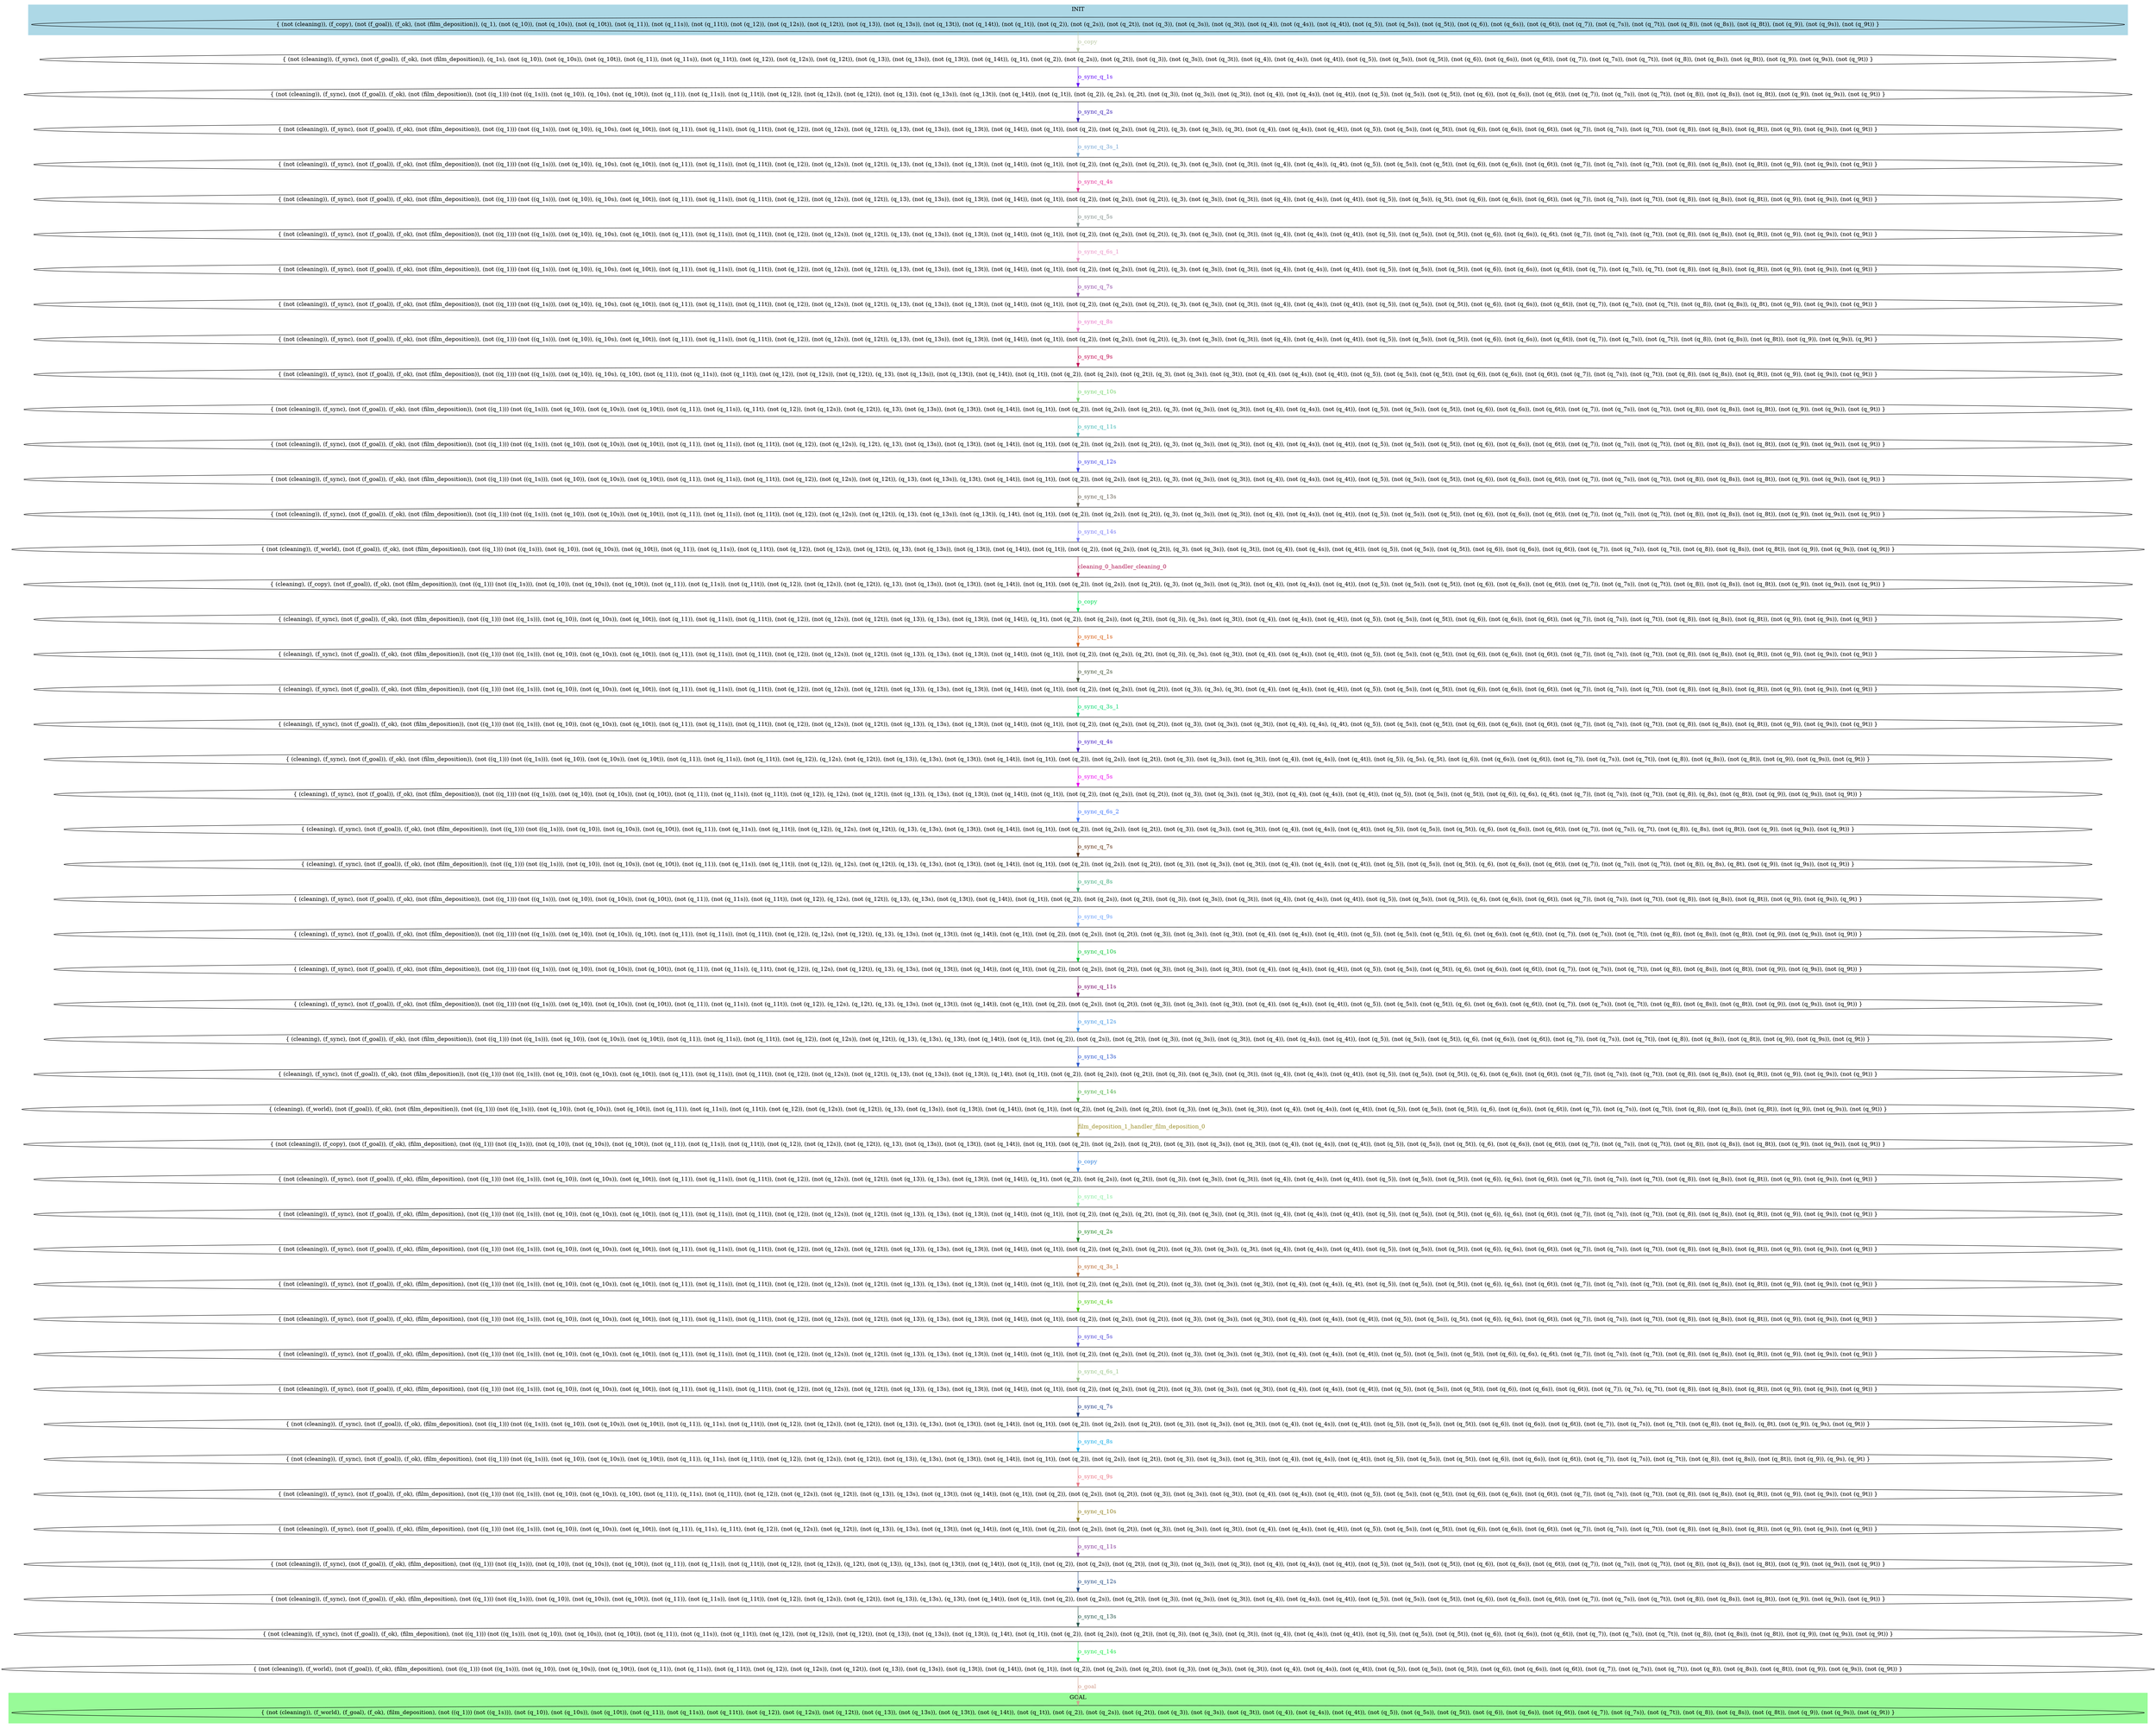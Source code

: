 digraph G {
0 [label="{ (not (cleaning)), (f_copy), (not (f_goal)), (f_ok), (not (film_deposition)), (q_1), (not (q_10)), (not (q_10s)), (not (q_10t)), (not (q_11)), (not (q_11s)), (not (q_11t)), (not (q_12)), (not (q_12s)), (not (q_12t)), (not (q_13)), (not (q_13s)), (not (q_13t)), (not (q_14t)), (not (q_1t)), (not (q_2)), (not (q_2s)), (not (q_2t)), (not (q_3)), (not (q_3s)), (not (q_3t)), (not (q_4)), (not (q_4s)), (not (q_4t)), (not (q_5)), (not (q_5s)), (not (q_5t)), (not (q_6)), (not (q_6s)), (not (q_6t)), (not (q_7)), (not (q_7s)), (not (q_7t)), (not (q_8)), (not (q_8s)), (not (q_8t)), (not (q_9)), (not (q_9s)), (not (q_9t)) }"];
1 [label="{ (not (cleaning)), (f_sync), (not (f_goal)), (f_ok), (not (film_deposition)), (q_1s), (not (q_10)), (not (q_10s)), (not (q_10t)), (not (q_11)), (not (q_11s)), (not (q_11t)), (not (q_12)), (not (q_12s)), (not (q_12t)), (not (q_13)), (not (q_13s)), (not (q_13t)), (not (q_14t)), (q_1t), (not (q_2)), (not (q_2s)), (not (q_2t)), (not (q_3)), (not (q_3s)), (not (q_3t)), (not (q_4)), (not (q_4s)), (not (q_4t)), (not (q_5)), (not (q_5s)), (not (q_5t)), (not (q_6)), (not (q_6s)), (not (q_6t)), (not (q_7)), (not (q_7s)), (not (q_7t)), (not (q_8)), (not (q_8s)), (not (q_8t)), (not (q_9)), (not (q_9s)), (not (q_9t)) }"];
2 [label="{ (not (cleaning)), (f_sync), (not (f_goal)), (f_ok), (not (film_deposition)), (not ((q_1))) (not ((q_1s))), (not (q_10)), (q_10s), (not (q_10t)), (not (q_11)), (not (q_11s)), (not (q_11t)), (not (q_12)), (not (q_12s)), (not (q_12t)), (not (q_13)), (not (q_13s)), (not (q_13t)), (not (q_14t)), (not (q_1t)), (not (q_2)), (q_2s), (q_2t), (not (q_3)), (not (q_3s)), (not (q_3t)), (not (q_4)), (not (q_4s)), (not (q_4t)), (not (q_5)), (not (q_5s)), (not (q_5t)), (not (q_6)), (not (q_6s)), (not (q_6t)), (not (q_7)), (not (q_7s)), (not (q_7t)), (not (q_8)), (not (q_8s)), (not (q_8t)), (not (q_9)), (not (q_9s)), (not (q_9t)) }"];
3 [label="{ (not (cleaning)), (f_sync), (not (f_goal)), (f_ok), (not (film_deposition)), (not ((q_1))) (not ((q_1s))), (not (q_10)), (q_10s), (not (q_10t)), (not (q_11)), (not (q_11s)), (not (q_11t)), (not (q_12)), (not (q_12s)), (not (q_12t)), (q_13), (not (q_13s)), (not (q_13t)), (not (q_14t)), (not (q_1t)), (not (q_2)), (not (q_2s)), (not (q_2t)), (q_3), (not (q_3s)), (q_3t), (not (q_4)), (not (q_4s)), (not (q_4t)), (not (q_5)), (not (q_5s)), (not (q_5t)), (not (q_6)), (not (q_6s)), (not (q_6t)), (not (q_7)), (not (q_7s)), (not (q_7t)), (not (q_8)), (not (q_8s)), (not (q_8t)), (not (q_9)), (not (q_9s)), (not (q_9t)) }"];
4 [label="{ (not (cleaning)), (f_sync), (not (f_goal)), (f_ok), (not (film_deposition)), (not ((q_1))) (not ((q_1s))), (not (q_10)), (q_10s), (not (q_10t)), (not (q_11)), (not (q_11s)), (not (q_11t)), (not (q_12)), (not (q_12s)), (not (q_12t)), (q_13), (not (q_13s)), (not (q_13t)), (not (q_14t)), (not (q_1t)), (not (q_2)), (not (q_2s)), (not (q_2t)), (q_3), (not (q_3s)), (not (q_3t)), (not (q_4)), (not (q_4s)), (q_4t), (not (q_5)), (not (q_5s)), (not (q_5t)), (not (q_6)), (not (q_6s)), (not (q_6t)), (not (q_7)), (not (q_7s)), (not (q_7t)), (not (q_8)), (not (q_8s)), (not (q_8t)), (not (q_9)), (not (q_9s)), (not (q_9t)) }"];
5 [label="{ (not (cleaning)), (f_sync), (not (f_goal)), (f_ok), (not (film_deposition)), (not ((q_1))) (not ((q_1s))), (not (q_10)), (q_10s), (not (q_10t)), (not (q_11)), (not (q_11s)), (not (q_11t)), (not (q_12)), (not (q_12s)), (not (q_12t)), (q_13), (not (q_13s)), (not (q_13t)), (not (q_14t)), (not (q_1t)), (not (q_2)), (not (q_2s)), (not (q_2t)), (q_3), (not (q_3s)), (not (q_3t)), (not (q_4)), (not (q_4s)), (not (q_4t)), (not (q_5)), (not (q_5s)), (q_5t), (not (q_6)), (not (q_6s)), (not (q_6t)), (not (q_7)), (not (q_7s)), (not (q_7t)), (not (q_8)), (not (q_8s)), (not (q_8t)), (not (q_9)), (not (q_9s)), (not (q_9t)) }"];
6 [label="{ (not (cleaning)), (f_sync), (not (f_goal)), (f_ok), (not (film_deposition)), (not ((q_1))) (not ((q_1s))), (not (q_10)), (q_10s), (not (q_10t)), (not (q_11)), (not (q_11s)), (not (q_11t)), (not (q_12)), (not (q_12s)), (not (q_12t)), (q_13), (not (q_13s)), (not (q_13t)), (not (q_14t)), (not (q_1t)), (not (q_2)), (not (q_2s)), (not (q_2t)), (q_3), (not (q_3s)), (not (q_3t)), (not (q_4)), (not (q_4s)), (not (q_4t)), (not (q_5)), (not (q_5s)), (not (q_5t)), (not (q_6)), (not (q_6s)), (q_6t), (not (q_7)), (not (q_7s)), (not (q_7t)), (not (q_8)), (not (q_8s)), (not (q_8t)), (not (q_9)), (not (q_9s)), (not (q_9t)) }"];
7 [label="{ (not (cleaning)), (f_sync), (not (f_goal)), (f_ok), (not (film_deposition)), (not ((q_1))) (not ((q_1s))), (not (q_10)), (q_10s), (not (q_10t)), (not (q_11)), (not (q_11s)), (not (q_11t)), (not (q_12)), (not (q_12s)), (not (q_12t)), (q_13), (not (q_13s)), (not (q_13t)), (not (q_14t)), (not (q_1t)), (not (q_2)), (not (q_2s)), (not (q_2t)), (q_3), (not (q_3s)), (not (q_3t)), (not (q_4)), (not (q_4s)), (not (q_4t)), (not (q_5)), (not (q_5s)), (not (q_5t)), (not (q_6)), (not (q_6s)), (not (q_6t)), (not (q_7)), (not (q_7s)), (q_7t), (not (q_8)), (not (q_8s)), (not (q_8t)), (not (q_9)), (not (q_9s)), (not (q_9t)) }"];
8 [label="{ (not (cleaning)), (f_sync), (not (f_goal)), (f_ok), (not (film_deposition)), (not ((q_1))) (not ((q_1s))), (not (q_10)), (q_10s), (not (q_10t)), (not (q_11)), (not (q_11s)), (not (q_11t)), (not (q_12)), (not (q_12s)), (not (q_12t)), (q_13), (not (q_13s)), (not (q_13t)), (not (q_14t)), (not (q_1t)), (not (q_2)), (not (q_2s)), (not (q_2t)), (q_3), (not (q_3s)), (not (q_3t)), (not (q_4)), (not (q_4s)), (not (q_4t)), (not (q_5)), (not (q_5s)), (not (q_5t)), (not (q_6)), (not (q_6s)), (not (q_6t)), (not (q_7)), (not (q_7s)), (not (q_7t)), (not (q_8)), (not (q_8s)), (q_8t), (not (q_9)), (not (q_9s)), (not (q_9t)) }"];
9 [label="{ (not (cleaning)), (f_sync), (not (f_goal)), (f_ok), (not (film_deposition)), (not ((q_1))) (not ((q_1s))), (not (q_10)), (q_10s), (not (q_10t)), (not (q_11)), (not (q_11s)), (not (q_11t)), (not (q_12)), (not (q_12s)), (not (q_12t)), (q_13), (not (q_13s)), (not (q_13t)), (not (q_14t)), (not (q_1t)), (not (q_2)), (not (q_2s)), (not (q_2t)), (q_3), (not (q_3s)), (not (q_3t)), (not (q_4)), (not (q_4s)), (not (q_4t)), (not (q_5)), (not (q_5s)), (not (q_5t)), (not (q_6)), (not (q_6s)), (not (q_6t)), (not (q_7)), (not (q_7s)), (not (q_7t)), (not (q_8)), (not (q_8s)), (not (q_8t)), (not (q_9)), (not (q_9s)), (q_9t) }"];
10 [label="{ (not (cleaning)), (f_sync), (not (f_goal)), (f_ok), (not (film_deposition)), (not ((q_1))) (not ((q_1s))), (not (q_10)), (q_10s), (q_10t), (not (q_11)), (not (q_11s)), (not (q_11t)), (not (q_12)), (not (q_12s)), (not (q_12t)), (q_13), (not (q_13s)), (not (q_13t)), (not (q_14t)), (not (q_1t)), (not (q_2)), (not (q_2s)), (not (q_2t)), (q_3), (not (q_3s)), (not (q_3t)), (not (q_4)), (not (q_4s)), (not (q_4t)), (not (q_5)), (not (q_5s)), (not (q_5t)), (not (q_6)), (not (q_6s)), (not (q_6t)), (not (q_7)), (not (q_7s)), (not (q_7t)), (not (q_8)), (not (q_8s)), (not (q_8t)), (not (q_9)), (not (q_9s)), (not (q_9t)) }"];
11 [label="{ (not (cleaning)), (f_sync), (not (f_goal)), (f_ok), (not (film_deposition)), (not ((q_1))) (not ((q_1s))), (not (q_10)), (not (q_10s)), (not (q_10t)), (not (q_11)), (not (q_11s)), (q_11t), (not (q_12)), (not (q_12s)), (not (q_12t)), (q_13), (not (q_13s)), (not (q_13t)), (not (q_14t)), (not (q_1t)), (not (q_2)), (not (q_2s)), (not (q_2t)), (q_3), (not (q_3s)), (not (q_3t)), (not (q_4)), (not (q_4s)), (not (q_4t)), (not (q_5)), (not (q_5s)), (not (q_5t)), (not (q_6)), (not (q_6s)), (not (q_6t)), (not (q_7)), (not (q_7s)), (not (q_7t)), (not (q_8)), (not (q_8s)), (not (q_8t)), (not (q_9)), (not (q_9s)), (not (q_9t)) }"];
12 [label="{ (not (cleaning)), (f_sync), (not (f_goal)), (f_ok), (not (film_deposition)), (not ((q_1))) (not ((q_1s))), (not (q_10)), (not (q_10s)), (not (q_10t)), (not (q_11)), (not (q_11s)), (not (q_11t)), (not (q_12)), (not (q_12s)), (q_12t), (q_13), (not (q_13s)), (not (q_13t)), (not (q_14t)), (not (q_1t)), (not (q_2)), (not (q_2s)), (not (q_2t)), (q_3), (not (q_3s)), (not (q_3t)), (not (q_4)), (not (q_4s)), (not (q_4t)), (not (q_5)), (not (q_5s)), (not (q_5t)), (not (q_6)), (not (q_6s)), (not (q_6t)), (not (q_7)), (not (q_7s)), (not (q_7t)), (not (q_8)), (not (q_8s)), (not (q_8t)), (not (q_9)), (not (q_9s)), (not (q_9t)) }"];
13 [label="{ (not (cleaning)), (f_sync), (not (f_goal)), (f_ok), (not (film_deposition)), (not ((q_1))) (not ((q_1s))), (not (q_10)), (not (q_10s)), (not (q_10t)), (not (q_11)), (not (q_11s)), (not (q_11t)), (not (q_12)), (not (q_12s)), (not (q_12t)), (q_13), (not (q_13s)), (q_13t), (not (q_14t)), (not (q_1t)), (not (q_2)), (not (q_2s)), (not (q_2t)), (q_3), (not (q_3s)), (not (q_3t)), (not (q_4)), (not (q_4s)), (not (q_4t)), (not (q_5)), (not (q_5s)), (not (q_5t)), (not (q_6)), (not (q_6s)), (not (q_6t)), (not (q_7)), (not (q_7s)), (not (q_7t)), (not (q_8)), (not (q_8s)), (not (q_8t)), (not (q_9)), (not (q_9s)), (not (q_9t)) }"];
14 [label="{ (not (cleaning)), (f_sync), (not (f_goal)), (f_ok), (not (film_deposition)), (not ((q_1))) (not ((q_1s))), (not (q_10)), (not (q_10s)), (not (q_10t)), (not (q_11)), (not (q_11s)), (not (q_11t)), (not (q_12)), (not (q_12s)), (not (q_12t)), (q_13), (not (q_13s)), (not (q_13t)), (q_14t), (not (q_1t)), (not (q_2)), (not (q_2s)), (not (q_2t)), (q_3), (not (q_3s)), (not (q_3t)), (not (q_4)), (not (q_4s)), (not (q_4t)), (not (q_5)), (not (q_5s)), (not (q_5t)), (not (q_6)), (not (q_6s)), (not (q_6t)), (not (q_7)), (not (q_7s)), (not (q_7t)), (not (q_8)), (not (q_8s)), (not (q_8t)), (not (q_9)), (not (q_9s)), (not (q_9t)) }"];
15 [label="{ (not (cleaning)), (f_world), (not (f_goal)), (f_ok), (not (film_deposition)), (not ((q_1))) (not ((q_1s))), (not (q_10)), (not (q_10s)), (not (q_10t)), (not (q_11)), (not (q_11s)), (not (q_11t)), (not (q_12)), (not (q_12s)), (not (q_12t)), (q_13), (not (q_13s)), (not (q_13t)), (not (q_14t)), (not (q_1t)), (not (q_2)), (not (q_2s)), (not (q_2t)), (q_3), (not (q_3s)), (not (q_3t)), (not (q_4)), (not (q_4s)), (not (q_4t)), (not (q_5)), (not (q_5s)), (not (q_5t)), (not (q_6)), (not (q_6s)), (not (q_6t)), (not (q_7)), (not (q_7s)), (not (q_7t)), (not (q_8)), (not (q_8s)), (not (q_8t)), (not (q_9)), (not (q_9s)), (not (q_9t)) }"];
16 [label="{ (cleaning), (f_copy), (not (f_goal)), (f_ok), (not (film_deposition)), (not ((q_1))) (not ((q_1s))), (not (q_10)), (not (q_10s)), (not (q_10t)), (not (q_11)), (not (q_11s)), (not (q_11t)), (not (q_12)), (not (q_12s)), (not (q_12t)), (q_13), (not (q_13s)), (not (q_13t)), (not (q_14t)), (not (q_1t)), (not (q_2)), (not (q_2s)), (not (q_2t)), (q_3), (not (q_3s)), (not (q_3t)), (not (q_4)), (not (q_4s)), (not (q_4t)), (not (q_5)), (not (q_5s)), (not (q_5t)), (not (q_6)), (not (q_6s)), (not (q_6t)), (not (q_7)), (not (q_7s)), (not (q_7t)), (not (q_8)), (not (q_8s)), (not (q_8t)), (not (q_9)), (not (q_9s)), (not (q_9t)) }"];
17 [label="{ (cleaning), (f_sync), (not (f_goal)), (f_ok), (not (film_deposition)), (not ((q_1))) (not ((q_1s))), (not (q_10)), (not (q_10s)), (not (q_10t)), (not (q_11)), (not (q_11s)), (not (q_11t)), (not (q_12)), (not (q_12s)), (not (q_12t)), (not (q_13)), (q_13s), (not (q_13t)), (not (q_14t)), (q_1t), (not (q_2)), (not (q_2s)), (not (q_2t)), (not (q_3)), (q_3s), (not (q_3t)), (not (q_4)), (not (q_4s)), (not (q_4t)), (not (q_5)), (not (q_5s)), (not (q_5t)), (not (q_6)), (not (q_6s)), (not (q_6t)), (not (q_7)), (not (q_7s)), (not (q_7t)), (not (q_8)), (not (q_8s)), (not (q_8t)), (not (q_9)), (not (q_9s)), (not (q_9t)) }"];
18 [label="{ (cleaning), (f_sync), (not (f_goal)), (f_ok), (not (film_deposition)), (not ((q_1))) (not ((q_1s))), (not (q_10)), (not (q_10s)), (not (q_10t)), (not (q_11)), (not (q_11s)), (not (q_11t)), (not (q_12)), (not (q_12s)), (not (q_12t)), (not (q_13)), (q_13s), (not (q_13t)), (not (q_14t)), (not (q_1t)), (not (q_2)), (not (q_2s)), (q_2t), (not (q_3)), (q_3s), (not (q_3t)), (not (q_4)), (not (q_4s)), (not (q_4t)), (not (q_5)), (not (q_5s)), (not (q_5t)), (not (q_6)), (not (q_6s)), (not (q_6t)), (not (q_7)), (not (q_7s)), (not (q_7t)), (not (q_8)), (not (q_8s)), (not (q_8t)), (not (q_9)), (not (q_9s)), (not (q_9t)) }"];
19 [label="{ (cleaning), (f_sync), (not (f_goal)), (f_ok), (not (film_deposition)), (not ((q_1))) (not ((q_1s))), (not (q_10)), (not (q_10s)), (not (q_10t)), (not (q_11)), (not (q_11s)), (not (q_11t)), (not (q_12)), (not (q_12s)), (not (q_12t)), (not (q_13)), (q_13s), (not (q_13t)), (not (q_14t)), (not (q_1t)), (not (q_2)), (not (q_2s)), (not (q_2t)), (not (q_3)), (q_3s), (q_3t), (not (q_4)), (not (q_4s)), (not (q_4t)), (not (q_5)), (not (q_5s)), (not (q_5t)), (not (q_6)), (not (q_6s)), (not (q_6t)), (not (q_7)), (not (q_7s)), (not (q_7t)), (not (q_8)), (not (q_8s)), (not (q_8t)), (not (q_9)), (not (q_9s)), (not (q_9t)) }"];
20 [label="{ (cleaning), (f_sync), (not (f_goal)), (f_ok), (not (film_deposition)), (not ((q_1))) (not ((q_1s))), (not (q_10)), (not (q_10s)), (not (q_10t)), (not (q_11)), (not (q_11s)), (not (q_11t)), (not (q_12)), (not (q_12s)), (not (q_12t)), (not (q_13)), (q_13s), (not (q_13t)), (not (q_14t)), (not (q_1t)), (not (q_2)), (not (q_2s)), (not (q_2t)), (not (q_3)), (not (q_3s)), (not (q_3t)), (not (q_4)), (q_4s), (q_4t), (not (q_5)), (not (q_5s)), (not (q_5t)), (not (q_6)), (not (q_6s)), (not (q_6t)), (not (q_7)), (not (q_7s)), (not (q_7t)), (not (q_8)), (not (q_8s)), (not (q_8t)), (not (q_9)), (not (q_9s)), (not (q_9t)) }"];
21 [label="{ (cleaning), (f_sync), (not (f_goal)), (f_ok), (not (film_deposition)), (not ((q_1))) (not ((q_1s))), (not (q_10)), (not (q_10s)), (not (q_10t)), (not (q_11)), (not (q_11s)), (not (q_11t)), (not (q_12)), (q_12s), (not (q_12t)), (not (q_13)), (q_13s), (not (q_13t)), (not (q_14t)), (not (q_1t)), (not (q_2)), (not (q_2s)), (not (q_2t)), (not (q_3)), (not (q_3s)), (not (q_3t)), (not (q_4)), (not (q_4s)), (not (q_4t)), (not (q_5)), (q_5s), (q_5t), (not (q_6)), (not (q_6s)), (not (q_6t)), (not (q_7)), (not (q_7s)), (not (q_7t)), (not (q_8)), (not (q_8s)), (not (q_8t)), (not (q_9)), (not (q_9s)), (not (q_9t)) }"];
22 [label="{ (cleaning), (f_sync), (not (f_goal)), (f_ok), (not (film_deposition)), (not ((q_1))) (not ((q_1s))), (not (q_10)), (not (q_10s)), (not (q_10t)), (not (q_11)), (not (q_11s)), (not (q_11t)), (not (q_12)), (q_12s), (not (q_12t)), (not (q_13)), (q_13s), (not (q_13t)), (not (q_14t)), (not (q_1t)), (not (q_2)), (not (q_2s)), (not (q_2t)), (not (q_3)), (not (q_3s)), (not (q_3t)), (not (q_4)), (not (q_4s)), (not (q_4t)), (not (q_5)), (not (q_5s)), (not (q_5t)), (not (q_6)), (q_6s), (q_6t), (not (q_7)), (not (q_7s)), (not (q_7t)), (not (q_8)), (q_8s), (not (q_8t)), (not (q_9)), (not (q_9s)), (not (q_9t)) }"];
23 [label="{ (cleaning), (f_sync), (not (f_goal)), (f_ok), (not (film_deposition)), (not ((q_1))) (not ((q_1s))), (not (q_10)), (not (q_10s)), (not (q_10t)), (not (q_11)), (not (q_11s)), (not (q_11t)), (not (q_12)), (q_12s), (not (q_12t)), (q_13), (q_13s), (not (q_13t)), (not (q_14t)), (not (q_1t)), (not (q_2)), (not (q_2s)), (not (q_2t)), (not (q_3)), (not (q_3s)), (not (q_3t)), (not (q_4)), (not (q_4s)), (not (q_4t)), (not (q_5)), (not (q_5s)), (not (q_5t)), (q_6), (not (q_6s)), (not (q_6t)), (not (q_7)), (not (q_7s)), (q_7t), (not (q_8)), (q_8s), (not (q_8t)), (not (q_9)), (not (q_9s)), (not (q_9t)) }"];
24 [label="{ (cleaning), (f_sync), (not (f_goal)), (f_ok), (not (film_deposition)), (not ((q_1))) (not ((q_1s))), (not (q_10)), (not (q_10s)), (not (q_10t)), (not (q_11)), (not (q_11s)), (not (q_11t)), (not (q_12)), (q_12s), (not (q_12t)), (q_13), (q_13s), (not (q_13t)), (not (q_14t)), (not (q_1t)), (not (q_2)), (not (q_2s)), (not (q_2t)), (not (q_3)), (not (q_3s)), (not (q_3t)), (not (q_4)), (not (q_4s)), (not (q_4t)), (not (q_5)), (not (q_5s)), (not (q_5t)), (q_6), (not (q_6s)), (not (q_6t)), (not (q_7)), (not (q_7s)), (not (q_7t)), (not (q_8)), (q_8s), (q_8t), (not (q_9)), (not (q_9s)), (not (q_9t)) }"];
25 [label="{ (cleaning), (f_sync), (not (f_goal)), (f_ok), (not (film_deposition)), (not ((q_1))) (not ((q_1s))), (not (q_10)), (not (q_10s)), (not (q_10t)), (not (q_11)), (not (q_11s)), (not (q_11t)), (not (q_12)), (q_12s), (not (q_12t)), (q_13), (q_13s), (not (q_13t)), (not (q_14t)), (not (q_1t)), (not (q_2)), (not (q_2s)), (not (q_2t)), (not (q_3)), (not (q_3s)), (not (q_3t)), (not (q_4)), (not (q_4s)), (not (q_4t)), (not (q_5)), (not (q_5s)), (not (q_5t)), (q_6), (not (q_6s)), (not (q_6t)), (not (q_7)), (not (q_7s)), (not (q_7t)), (not (q_8)), (not (q_8s)), (not (q_8t)), (not (q_9)), (not (q_9s)), (q_9t) }"];
26 [label="{ (cleaning), (f_sync), (not (f_goal)), (f_ok), (not (film_deposition)), (not ((q_1))) (not ((q_1s))), (not (q_10)), (not (q_10s)), (q_10t), (not (q_11)), (not (q_11s)), (not (q_11t)), (not (q_12)), (q_12s), (not (q_12t)), (q_13), (q_13s), (not (q_13t)), (not (q_14t)), (not (q_1t)), (not (q_2)), (not (q_2s)), (not (q_2t)), (not (q_3)), (not (q_3s)), (not (q_3t)), (not (q_4)), (not (q_4s)), (not (q_4t)), (not (q_5)), (not (q_5s)), (not (q_5t)), (q_6), (not (q_6s)), (not (q_6t)), (not (q_7)), (not (q_7s)), (not (q_7t)), (not (q_8)), (not (q_8s)), (not (q_8t)), (not (q_9)), (not (q_9s)), (not (q_9t)) }"];
27 [label="{ (cleaning), (f_sync), (not (f_goal)), (f_ok), (not (film_deposition)), (not ((q_1))) (not ((q_1s))), (not (q_10)), (not (q_10s)), (not (q_10t)), (not (q_11)), (not (q_11s)), (q_11t), (not (q_12)), (q_12s), (not (q_12t)), (q_13), (q_13s), (not (q_13t)), (not (q_14t)), (not (q_1t)), (not (q_2)), (not (q_2s)), (not (q_2t)), (not (q_3)), (not (q_3s)), (not (q_3t)), (not (q_4)), (not (q_4s)), (not (q_4t)), (not (q_5)), (not (q_5s)), (not (q_5t)), (q_6), (not (q_6s)), (not (q_6t)), (not (q_7)), (not (q_7s)), (not (q_7t)), (not (q_8)), (not (q_8s)), (not (q_8t)), (not (q_9)), (not (q_9s)), (not (q_9t)) }"];
28 [label="{ (cleaning), (f_sync), (not (f_goal)), (f_ok), (not (film_deposition)), (not ((q_1))) (not ((q_1s))), (not (q_10)), (not (q_10s)), (not (q_10t)), (not (q_11)), (not (q_11s)), (not (q_11t)), (not (q_12)), (q_12s), (q_12t), (q_13), (q_13s), (not (q_13t)), (not (q_14t)), (not (q_1t)), (not (q_2)), (not (q_2s)), (not (q_2t)), (not (q_3)), (not (q_3s)), (not (q_3t)), (not (q_4)), (not (q_4s)), (not (q_4t)), (not (q_5)), (not (q_5s)), (not (q_5t)), (q_6), (not (q_6s)), (not (q_6t)), (not (q_7)), (not (q_7s)), (not (q_7t)), (not (q_8)), (not (q_8s)), (not (q_8t)), (not (q_9)), (not (q_9s)), (not (q_9t)) }"];
29 [label="{ (cleaning), (f_sync), (not (f_goal)), (f_ok), (not (film_deposition)), (not ((q_1))) (not ((q_1s))), (not (q_10)), (not (q_10s)), (not (q_10t)), (not (q_11)), (not (q_11s)), (not (q_11t)), (not (q_12)), (not (q_12s)), (not (q_12t)), (q_13), (q_13s), (q_13t), (not (q_14t)), (not (q_1t)), (not (q_2)), (not (q_2s)), (not (q_2t)), (not (q_3)), (not (q_3s)), (not (q_3t)), (not (q_4)), (not (q_4s)), (not (q_4t)), (not (q_5)), (not (q_5s)), (not (q_5t)), (q_6), (not (q_6s)), (not (q_6t)), (not (q_7)), (not (q_7s)), (not (q_7t)), (not (q_8)), (not (q_8s)), (not (q_8t)), (not (q_9)), (not (q_9s)), (not (q_9t)) }"];
30 [label="{ (cleaning), (f_sync), (not (f_goal)), (f_ok), (not (film_deposition)), (not ((q_1))) (not ((q_1s))), (not (q_10)), (not (q_10s)), (not (q_10t)), (not (q_11)), (not (q_11s)), (not (q_11t)), (not (q_12)), (not (q_12s)), (not (q_12t)), (q_13), (not (q_13s)), (not (q_13t)), (q_14t), (not (q_1t)), (not (q_2)), (not (q_2s)), (not (q_2t)), (not (q_3)), (not (q_3s)), (not (q_3t)), (not (q_4)), (not (q_4s)), (not (q_4t)), (not (q_5)), (not (q_5s)), (not (q_5t)), (q_6), (not (q_6s)), (not (q_6t)), (not (q_7)), (not (q_7s)), (not (q_7t)), (not (q_8)), (not (q_8s)), (not (q_8t)), (not (q_9)), (not (q_9s)), (not (q_9t)) }"];
31 [label="{ (cleaning), (f_world), (not (f_goal)), (f_ok), (not (film_deposition)), (not ((q_1))) (not ((q_1s))), (not (q_10)), (not (q_10s)), (not (q_10t)), (not (q_11)), (not (q_11s)), (not (q_11t)), (not (q_12)), (not (q_12s)), (not (q_12t)), (q_13), (not (q_13s)), (not (q_13t)), (not (q_14t)), (not (q_1t)), (not (q_2)), (not (q_2s)), (not (q_2t)), (not (q_3)), (not (q_3s)), (not (q_3t)), (not (q_4)), (not (q_4s)), (not (q_4t)), (not (q_5)), (not (q_5s)), (not (q_5t)), (q_6), (not (q_6s)), (not (q_6t)), (not (q_7)), (not (q_7s)), (not (q_7t)), (not (q_8)), (not (q_8s)), (not (q_8t)), (not (q_9)), (not (q_9s)), (not (q_9t)) }"];
32 [label="{ (not (cleaning)), (f_copy), (not (f_goal)), (f_ok), (film_deposition), (not ((q_1))) (not ((q_1s))), (not (q_10)), (not (q_10s)), (not (q_10t)), (not (q_11)), (not (q_11s)), (not (q_11t)), (not (q_12)), (not (q_12s)), (not (q_12t)), (q_13), (not (q_13s)), (not (q_13t)), (not (q_14t)), (not (q_1t)), (not (q_2)), (not (q_2s)), (not (q_2t)), (not (q_3)), (not (q_3s)), (not (q_3t)), (not (q_4)), (not (q_4s)), (not (q_4t)), (not (q_5)), (not (q_5s)), (not (q_5t)), (q_6), (not (q_6s)), (not (q_6t)), (not (q_7)), (not (q_7s)), (not (q_7t)), (not (q_8)), (not (q_8s)), (not (q_8t)), (not (q_9)), (not (q_9s)), (not (q_9t)) }"];
33 [label="{ (not (cleaning)), (f_sync), (not (f_goal)), (f_ok), (film_deposition), (not ((q_1))) (not ((q_1s))), (not (q_10)), (not (q_10s)), (not (q_10t)), (not (q_11)), (not (q_11s)), (not (q_11t)), (not (q_12)), (not (q_12s)), (not (q_12t)), (not (q_13)), (q_13s), (not (q_13t)), (not (q_14t)), (q_1t), (not (q_2)), (not (q_2s)), (not (q_2t)), (not (q_3)), (not (q_3s)), (not (q_3t)), (not (q_4)), (not (q_4s)), (not (q_4t)), (not (q_5)), (not (q_5s)), (not (q_5t)), (not (q_6)), (q_6s), (not (q_6t)), (not (q_7)), (not (q_7s)), (not (q_7t)), (not (q_8)), (not (q_8s)), (not (q_8t)), (not (q_9)), (not (q_9s)), (not (q_9t)) }"];
34 [label="{ (not (cleaning)), (f_sync), (not (f_goal)), (f_ok), (film_deposition), (not ((q_1))) (not ((q_1s))), (not (q_10)), (not (q_10s)), (not (q_10t)), (not (q_11)), (not (q_11s)), (not (q_11t)), (not (q_12)), (not (q_12s)), (not (q_12t)), (not (q_13)), (q_13s), (not (q_13t)), (not (q_14t)), (not (q_1t)), (not (q_2)), (not (q_2s)), (q_2t), (not (q_3)), (not (q_3s)), (not (q_3t)), (not (q_4)), (not (q_4s)), (not (q_4t)), (not (q_5)), (not (q_5s)), (not (q_5t)), (not (q_6)), (q_6s), (not (q_6t)), (not (q_7)), (not (q_7s)), (not (q_7t)), (not (q_8)), (not (q_8s)), (not (q_8t)), (not (q_9)), (not (q_9s)), (not (q_9t)) }"];
35 [label="{ (not (cleaning)), (f_sync), (not (f_goal)), (f_ok), (film_deposition), (not ((q_1))) (not ((q_1s))), (not (q_10)), (not (q_10s)), (not (q_10t)), (not (q_11)), (not (q_11s)), (not (q_11t)), (not (q_12)), (not (q_12s)), (not (q_12t)), (not (q_13)), (q_13s), (not (q_13t)), (not (q_14t)), (not (q_1t)), (not (q_2)), (not (q_2s)), (not (q_2t)), (not (q_3)), (not (q_3s)), (q_3t), (not (q_4)), (not (q_4s)), (not (q_4t)), (not (q_5)), (not (q_5s)), (not (q_5t)), (not (q_6)), (q_6s), (not (q_6t)), (not (q_7)), (not (q_7s)), (not (q_7t)), (not (q_8)), (not (q_8s)), (not (q_8t)), (not (q_9)), (not (q_9s)), (not (q_9t)) }"];
36 [label="{ (not (cleaning)), (f_sync), (not (f_goal)), (f_ok), (film_deposition), (not ((q_1))) (not ((q_1s))), (not (q_10)), (not (q_10s)), (not (q_10t)), (not (q_11)), (not (q_11s)), (not (q_11t)), (not (q_12)), (not (q_12s)), (not (q_12t)), (not (q_13)), (q_13s), (not (q_13t)), (not (q_14t)), (not (q_1t)), (not (q_2)), (not (q_2s)), (not (q_2t)), (not (q_3)), (not (q_3s)), (not (q_3t)), (not (q_4)), (not (q_4s)), (q_4t), (not (q_5)), (not (q_5s)), (not (q_5t)), (not (q_6)), (q_6s), (not (q_6t)), (not (q_7)), (not (q_7s)), (not (q_7t)), (not (q_8)), (not (q_8s)), (not (q_8t)), (not (q_9)), (not (q_9s)), (not (q_9t)) }"];
37 [label="{ (not (cleaning)), (f_sync), (not (f_goal)), (f_ok), (film_deposition), (not ((q_1))) (not ((q_1s))), (not (q_10)), (not (q_10s)), (not (q_10t)), (not (q_11)), (not (q_11s)), (not (q_11t)), (not (q_12)), (not (q_12s)), (not (q_12t)), (not (q_13)), (q_13s), (not (q_13t)), (not (q_14t)), (not (q_1t)), (not (q_2)), (not (q_2s)), (not (q_2t)), (not (q_3)), (not (q_3s)), (not (q_3t)), (not (q_4)), (not (q_4s)), (not (q_4t)), (not (q_5)), (not (q_5s)), (q_5t), (not (q_6)), (q_6s), (not (q_6t)), (not (q_7)), (not (q_7s)), (not (q_7t)), (not (q_8)), (not (q_8s)), (not (q_8t)), (not (q_9)), (not (q_9s)), (not (q_9t)) }"];
38 [label="{ (not (cleaning)), (f_sync), (not (f_goal)), (f_ok), (film_deposition), (not ((q_1))) (not ((q_1s))), (not (q_10)), (not (q_10s)), (not (q_10t)), (not (q_11)), (not (q_11s)), (not (q_11t)), (not (q_12)), (not (q_12s)), (not (q_12t)), (not (q_13)), (q_13s), (not (q_13t)), (not (q_14t)), (not (q_1t)), (not (q_2)), (not (q_2s)), (not (q_2t)), (not (q_3)), (not (q_3s)), (not (q_3t)), (not (q_4)), (not (q_4s)), (not (q_4t)), (not (q_5)), (not (q_5s)), (not (q_5t)), (not (q_6)), (q_6s), (q_6t), (not (q_7)), (not (q_7s)), (not (q_7t)), (not (q_8)), (not (q_8s)), (not (q_8t)), (not (q_9)), (not (q_9s)), (not (q_9t)) }"];
39 [label="{ (not (cleaning)), (f_sync), (not (f_goal)), (f_ok), (film_deposition), (not ((q_1))) (not ((q_1s))), (not (q_10)), (not (q_10s)), (not (q_10t)), (not (q_11)), (not (q_11s)), (not (q_11t)), (not (q_12)), (not (q_12s)), (not (q_12t)), (not (q_13)), (q_13s), (not (q_13t)), (not (q_14t)), (not (q_1t)), (not (q_2)), (not (q_2s)), (not (q_2t)), (not (q_3)), (not (q_3s)), (not (q_3t)), (not (q_4)), (not (q_4s)), (not (q_4t)), (not (q_5)), (not (q_5s)), (not (q_5t)), (not (q_6)), (not (q_6s)), (not (q_6t)), (not (q_7)), (q_7s), (q_7t), (not (q_8)), (not (q_8s)), (not (q_8t)), (not (q_9)), (not (q_9s)), (not (q_9t)) }"];
40 [label="{ (not (cleaning)), (f_sync), (not (f_goal)), (f_ok), (film_deposition), (not ((q_1))) (not ((q_1s))), (not (q_10)), (not (q_10s)), (not (q_10t)), (not (q_11)), (q_11s), (not (q_11t)), (not (q_12)), (not (q_12s)), (not (q_12t)), (not (q_13)), (q_13s), (not (q_13t)), (not (q_14t)), (not (q_1t)), (not (q_2)), (not (q_2s)), (not (q_2t)), (not (q_3)), (not (q_3s)), (not (q_3t)), (not (q_4)), (not (q_4s)), (not (q_4t)), (not (q_5)), (not (q_5s)), (not (q_5t)), (not (q_6)), (not (q_6s)), (not (q_6t)), (not (q_7)), (not (q_7s)), (not (q_7t)), (not (q_8)), (not (q_8s)), (q_8t), (not (q_9)), (q_9s), (not (q_9t)) }"];
41 [label="{ (not (cleaning)), (f_sync), (not (f_goal)), (f_ok), (film_deposition), (not ((q_1))) (not ((q_1s))), (not (q_10)), (not (q_10s)), (not (q_10t)), (not (q_11)), (q_11s), (not (q_11t)), (not (q_12)), (not (q_12s)), (not (q_12t)), (not (q_13)), (q_13s), (not (q_13t)), (not (q_14t)), (not (q_1t)), (not (q_2)), (not (q_2s)), (not (q_2t)), (not (q_3)), (not (q_3s)), (not (q_3t)), (not (q_4)), (not (q_4s)), (not (q_4t)), (not (q_5)), (not (q_5s)), (not (q_5t)), (not (q_6)), (not (q_6s)), (not (q_6t)), (not (q_7)), (not (q_7s)), (not (q_7t)), (not (q_8)), (not (q_8s)), (not (q_8t)), (not (q_9)), (q_9s), (q_9t) }"];
42 [label="{ (not (cleaning)), (f_sync), (not (f_goal)), (f_ok), (film_deposition), (not ((q_1))) (not ((q_1s))), (not (q_10)), (not (q_10s)), (q_10t), (not (q_11)), (q_11s), (not (q_11t)), (not (q_12)), (not (q_12s)), (not (q_12t)), (not (q_13)), (q_13s), (not (q_13t)), (not (q_14t)), (not (q_1t)), (not (q_2)), (not (q_2s)), (not (q_2t)), (not (q_3)), (not (q_3s)), (not (q_3t)), (not (q_4)), (not (q_4s)), (not (q_4t)), (not (q_5)), (not (q_5s)), (not (q_5t)), (not (q_6)), (not (q_6s)), (not (q_6t)), (not (q_7)), (not (q_7s)), (not (q_7t)), (not (q_8)), (not (q_8s)), (not (q_8t)), (not (q_9)), (not (q_9s)), (not (q_9t)) }"];
43 [label="{ (not (cleaning)), (f_sync), (not (f_goal)), (f_ok), (film_deposition), (not ((q_1))) (not ((q_1s))), (not (q_10)), (not (q_10s)), (not (q_10t)), (not (q_11)), (q_11s), (q_11t), (not (q_12)), (not (q_12s)), (not (q_12t)), (not (q_13)), (q_13s), (not (q_13t)), (not (q_14t)), (not (q_1t)), (not (q_2)), (not (q_2s)), (not (q_2t)), (not (q_3)), (not (q_3s)), (not (q_3t)), (not (q_4)), (not (q_4s)), (not (q_4t)), (not (q_5)), (not (q_5s)), (not (q_5t)), (not (q_6)), (not (q_6s)), (not (q_6t)), (not (q_7)), (not (q_7s)), (not (q_7t)), (not (q_8)), (not (q_8s)), (not (q_8t)), (not (q_9)), (not (q_9s)), (not (q_9t)) }"];
44 [label="{ (not (cleaning)), (f_sync), (not (f_goal)), (f_ok), (film_deposition), (not ((q_1))) (not ((q_1s))), (not (q_10)), (not (q_10s)), (not (q_10t)), (not (q_11)), (not (q_11s)), (not (q_11t)), (not (q_12)), (not (q_12s)), (q_12t), (not (q_13)), (q_13s), (not (q_13t)), (not (q_14t)), (not (q_1t)), (not (q_2)), (not (q_2s)), (not (q_2t)), (not (q_3)), (not (q_3s)), (not (q_3t)), (not (q_4)), (not (q_4s)), (not (q_4t)), (not (q_5)), (not (q_5s)), (not (q_5t)), (not (q_6)), (not (q_6s)), (not (q_6t)), (not (q_7)), (not (q_7s)), (not (q_7t)), (not (q_8)), (not (q_8s)), (not (q_8t)), (not (q_9)), (not (q_9s)), (not (q_9t)) }"];
45 [label="{ (not (cleaning)), (f_sync), (not (f_goal)), (f_ok), (film_deposition), (not ((q_1))) (not ((q_1s))), (not (q_10)), (not (q_10s)), (not (q_10t)), (not (q_11)), (not (q_11s)), (not (q_11t)), (not (q_12)), (not (q_12s)), (not (q_12t)), (not (q_13)), (q_13s), (q_13t), (not (q_14t)), (not (q_1t)), (not (q_2)), (not (q_2s)), (not (q_2t)), (not (q_3)), (not (q_3s)), (not (q_3t)), (not (q_4)), (not (q_4s)), (not (q_4t)), (not (q_5)), (not (q_5s)), (not (q_5t)), (not (q_6)), (not (q_6s)), (not (q_6t)), (not (q_7)), (not (q_7s)), (not (q_7t)), (not (q_8)), (not (q_8s)), (not (q_8t)), (not (q_9)), (not (q_9s)), (not (q_9t)) }"];
46 [label="{ (not (cleaning)), (f_sync), (not (f_goal)), (f_ok), (film_deposition), (not ((q_1))) (not ((q_1s))), (not (q_10)), (not (q_10s)), (not (q_10t)), (not (q_11)), (not (q_11s)), (not (q_11t)), (not (q_12)), (not (q_12s)), (not (q_12t)), (not (q_13)), (not (q_13s)), (not (q_13t)), (q_14t), (not (q_1t)), (not (q_2)), (not (q_2s)), (not (q_2t)), (not (q_3)), (not (q_3s)), (not (q_3t)), (not (q_4)), (not (q_4s)), (not (q_4t)), (not (q_5)), (not (q_5s)), (not (q_5t)), (not (q_6)), (not (q_6s)), (not (q_6t)), (not (q_7)), (not (q_7s)), (not (q_7t)), (not (q_8)), (not (q_8s)), (not (q_8t)), (not (q_9)), (not (q_9s)), (not (q_9t)) }"];
47 [label="{ (not (cleaning)), (f_world), (not (f_goal)), (f_ok), (film_deposition), (not ((q_1))) (not ((q_1s))), (not (q_10)), (not (q_10s)), (not (q_10t)), (not (q_11)), (not (q_11s)), (not (q_11t)), (not (q_12)), (not (q_12s)), (not (q_12t)), (not (q_13)), (not (q_13s)), (not (q_13t)), (not (q_14t)), (not (q_1t)), (not (q_2)), (not (q_2s)), (not (q_2t)), (not (q_3)), (not (q_3s)), (not (q_3t)), (not (q_4)), (not (q_4s)), (not (q_4t)), (not (q_5)), (not (q_5s)), (not (q_5t)), (not (q_6)), (not (q_6s)), (not (q_6t)), (not (q_7)), (not (q_7s)), (not (q_7t)), (not (q_8)), (not (q_8s)), (not (q_8t)), (not (q_9)), (not (q_9s)), (not (q_9t)) }"];
48 [label="{ (not (cleaning)), (f_world), (f_goal), (f_ok), (film_deposition), (not ((q_1))) (not ((q_1s))), (not (q_10)), (not (q_10s)), (not (q_10t)), (not (q_11)), (not (q_11s)), (not (q_11t)), (not (q_12)), (not (q_12s)), (not (q_12t)), (not (q_13)), (not (q_13s)), (not (q_13t)), (not (q_14t)), (not (q_1t)), (not (q_2)), (not (q_2s)), (not (q_2t)), (not (q_3)), (not (q_3s)), (not (q_3t)), (not (q_4)), (not (q_4s)), (not (q_4t)), (not (q_5)), (not (q_5s)), (not (q_5t)), (not (q_6)), (not (q_6s)), (not (q_6t)), (not (q_7)), (not (q_7s)), (not (q_7t)), (not (q_8)), (not (q_8s)), (not (q_8t)), (not (q_9)), (not (q_9s)), (not (q_9t)) }"];
0 -> 1 [label="o_copy", color="#BCCAA8", fontcolor="#BCCAA8"];
1 -> 2 [label="o_sync_q_1s", color="#6714F7", fontcolor="#6714F7"];
2 -> 3 [label="o_sync_q_2s", color="#3C23B8", fontcolor="#3C23B8"];
3 -> 4 [label="o_sync_q_3s_1", color="#75A5D4", fontcolor="#75A5D4"];
4 -> 5 [label="o_sync_q_4s", color="#E4359B", fontcolor="#E4359B"];
5 -> 6 [label="o_sync_q_5s", color="#859290", fontcolor="#859290"];
6 -> 7 [label="o_sync_q_6s_1", color="#EA93C7", fontcolor="#EA93C7"];
7 -> 8 [label="o_sync_q_7s", color="#914DA8", fontcolor="#914DA8"];
8 -> 9 [label="o_sync_q_8s", color="#E876C9", fontcolor="#E876C9"];
9 -> 10 [label="o_sync_q_9s", color="#C31156", fontcolor="#C31156"];
10 -> 11 [label="o_sync_q_10s", color="#7AD671", fontcolor="#7AD671"];
11 -> 12 [label="o_sync_q_11s", color="#46B9B6", fontcolor="#46B9B6"];
12 -> 13 [label="o_sync_q_12s", color="#4144E8", fontcolor="#4144E8"];
13 -> 14 [label="o_sync_q_13s", color="#6A6458", fontcolor="#6A6458"];
14 -> 15 [label="o_sync_q_14s", color="#797BF7", fontcolor="#797BF7"];
15 -> 16 [label="cleaning_0_handler_cleaning_0", color="#B21D57", fontcolor="#B21D57"];
16 -> 17 [label="o_copy", color="#08E15B", fontcolor="#08E15B"];
17 -> 18 [label="o_sync_q_1s", color="#D75E12", fontcolor="#D75E12"];
18 -> 19 [label="o_sync_q_2s", color="#45553A", fontcolor="#45553A"];
19 -> 20 [label="o_sync_q_3s_1", color="#0CD873", fontcolor="#0CD873"];
20 -> 21 [label="o_sync_q_4s", color="#451FC5", fontcolor="#451FC5"];
21 -> 22 [label="o_sync_q_5s", color="#EB0CEF", fontcolor="#EB0CEF"];
22 -> 23 [label="o_sync_q_6s_2", color="#4277FC", fontcolor="#4277FC"];
23 -> 24 [label="o_sync_q_7s", color="#623417", fontcolor="#623417"];
24 -> 25 [label="o_sync_q_8s", color="#3FAB7B", fontcolor="#3FAB7B"];
25 -> 26 [label="o_sync_q_9s", color="#6CA1F9", fontcolor="#6CA1F9"];
26 -> 27 [label="o_sync_q_10s", color="#0CC739", fontcolor="#0CC739"];
27 -> 28 [label="o_sync_q_11s", color="#770B6A", fontcolor="#770B6A"];
28 -> 29 [label="o_sync_q_12s", color="#4196E5", fontcolor="#4196E5"];
29 -> 30 [label="o_sync_q_13s", color="#2D58CE", fontcolor="#2D58CE"];
30 -> 31 [label="o_sync_q_14s", color="#4BAE42", fontcolor="#4BAE42"];
31 -> 32 [label="film_deposition_1_handler_film_deposition_0", color="#9B8E29", fontcolor="#9B8E29"];
32 -> 33 [label="o_copy", color="#3988E1", fontcolor="#3988E1"];
33 -> 34 [label="o_sync_q_1s", color="#8BEBA2", fontcolor="#8BEBA2"];
34 -> 35 [label="o_sync_q_2s", color="#1F8821", fontcolor="#1F8821"];
35 -> 36 [label="o_sync_q_3s_1", color="#B96931", fontcolor="#B96931"];
36 -> 37 [label="o_sync_q_4s", color="#44CB06", fontcolor="#44CB06"];
37 -> 38 [label="o_sync_q_5s", color="#524AD7", fontcolor="#524AD7"];
38 -> 39 [label="o_sync_q_6s_1", color="#9AC588", fontcolor="#9AC588"];
39 -> 40 [label="o_sync_q_7s", color="#233F86", fontcolor="#233F86"];
40 -> 41 [label="o_sync_q_8s", color="#11ABE8", fontcolor="#11ABE8"];
41 -> 42 [label="o_sync_q_9s", color="#EA7A88", fontcolor="#EA7A88"];
42 -> 43 [label="o_sync_q_10s", color="#928326", fontcolor="#928326"];
43 -> 44 [label="o_sync_q_11s", color="#863C9B", fontcolor="#863C9B"];
44 -> 45 [label="o_sync_q_12s", color="#234C84", fontcolor="#234C84"];
45 -> 46 [label="o_sync_q_13s", color="#27574C", fontcolor="#27574C"];
46 -> 47 [label="o_sync_q_14s", color="#1CEA4A", fontcolor="#1CEA4A"];
47 -> 48 [label="o_goal", color="#D2A18F", fontcolor="#D2A18F"];
subgraph cluster_goal_48 {
style=filled;
color=palegreen;
48;
label="GOAL";
}
subgraph cluster_init {
style=filled;
color=lightblue;
0;
label="INIT";
}
}
